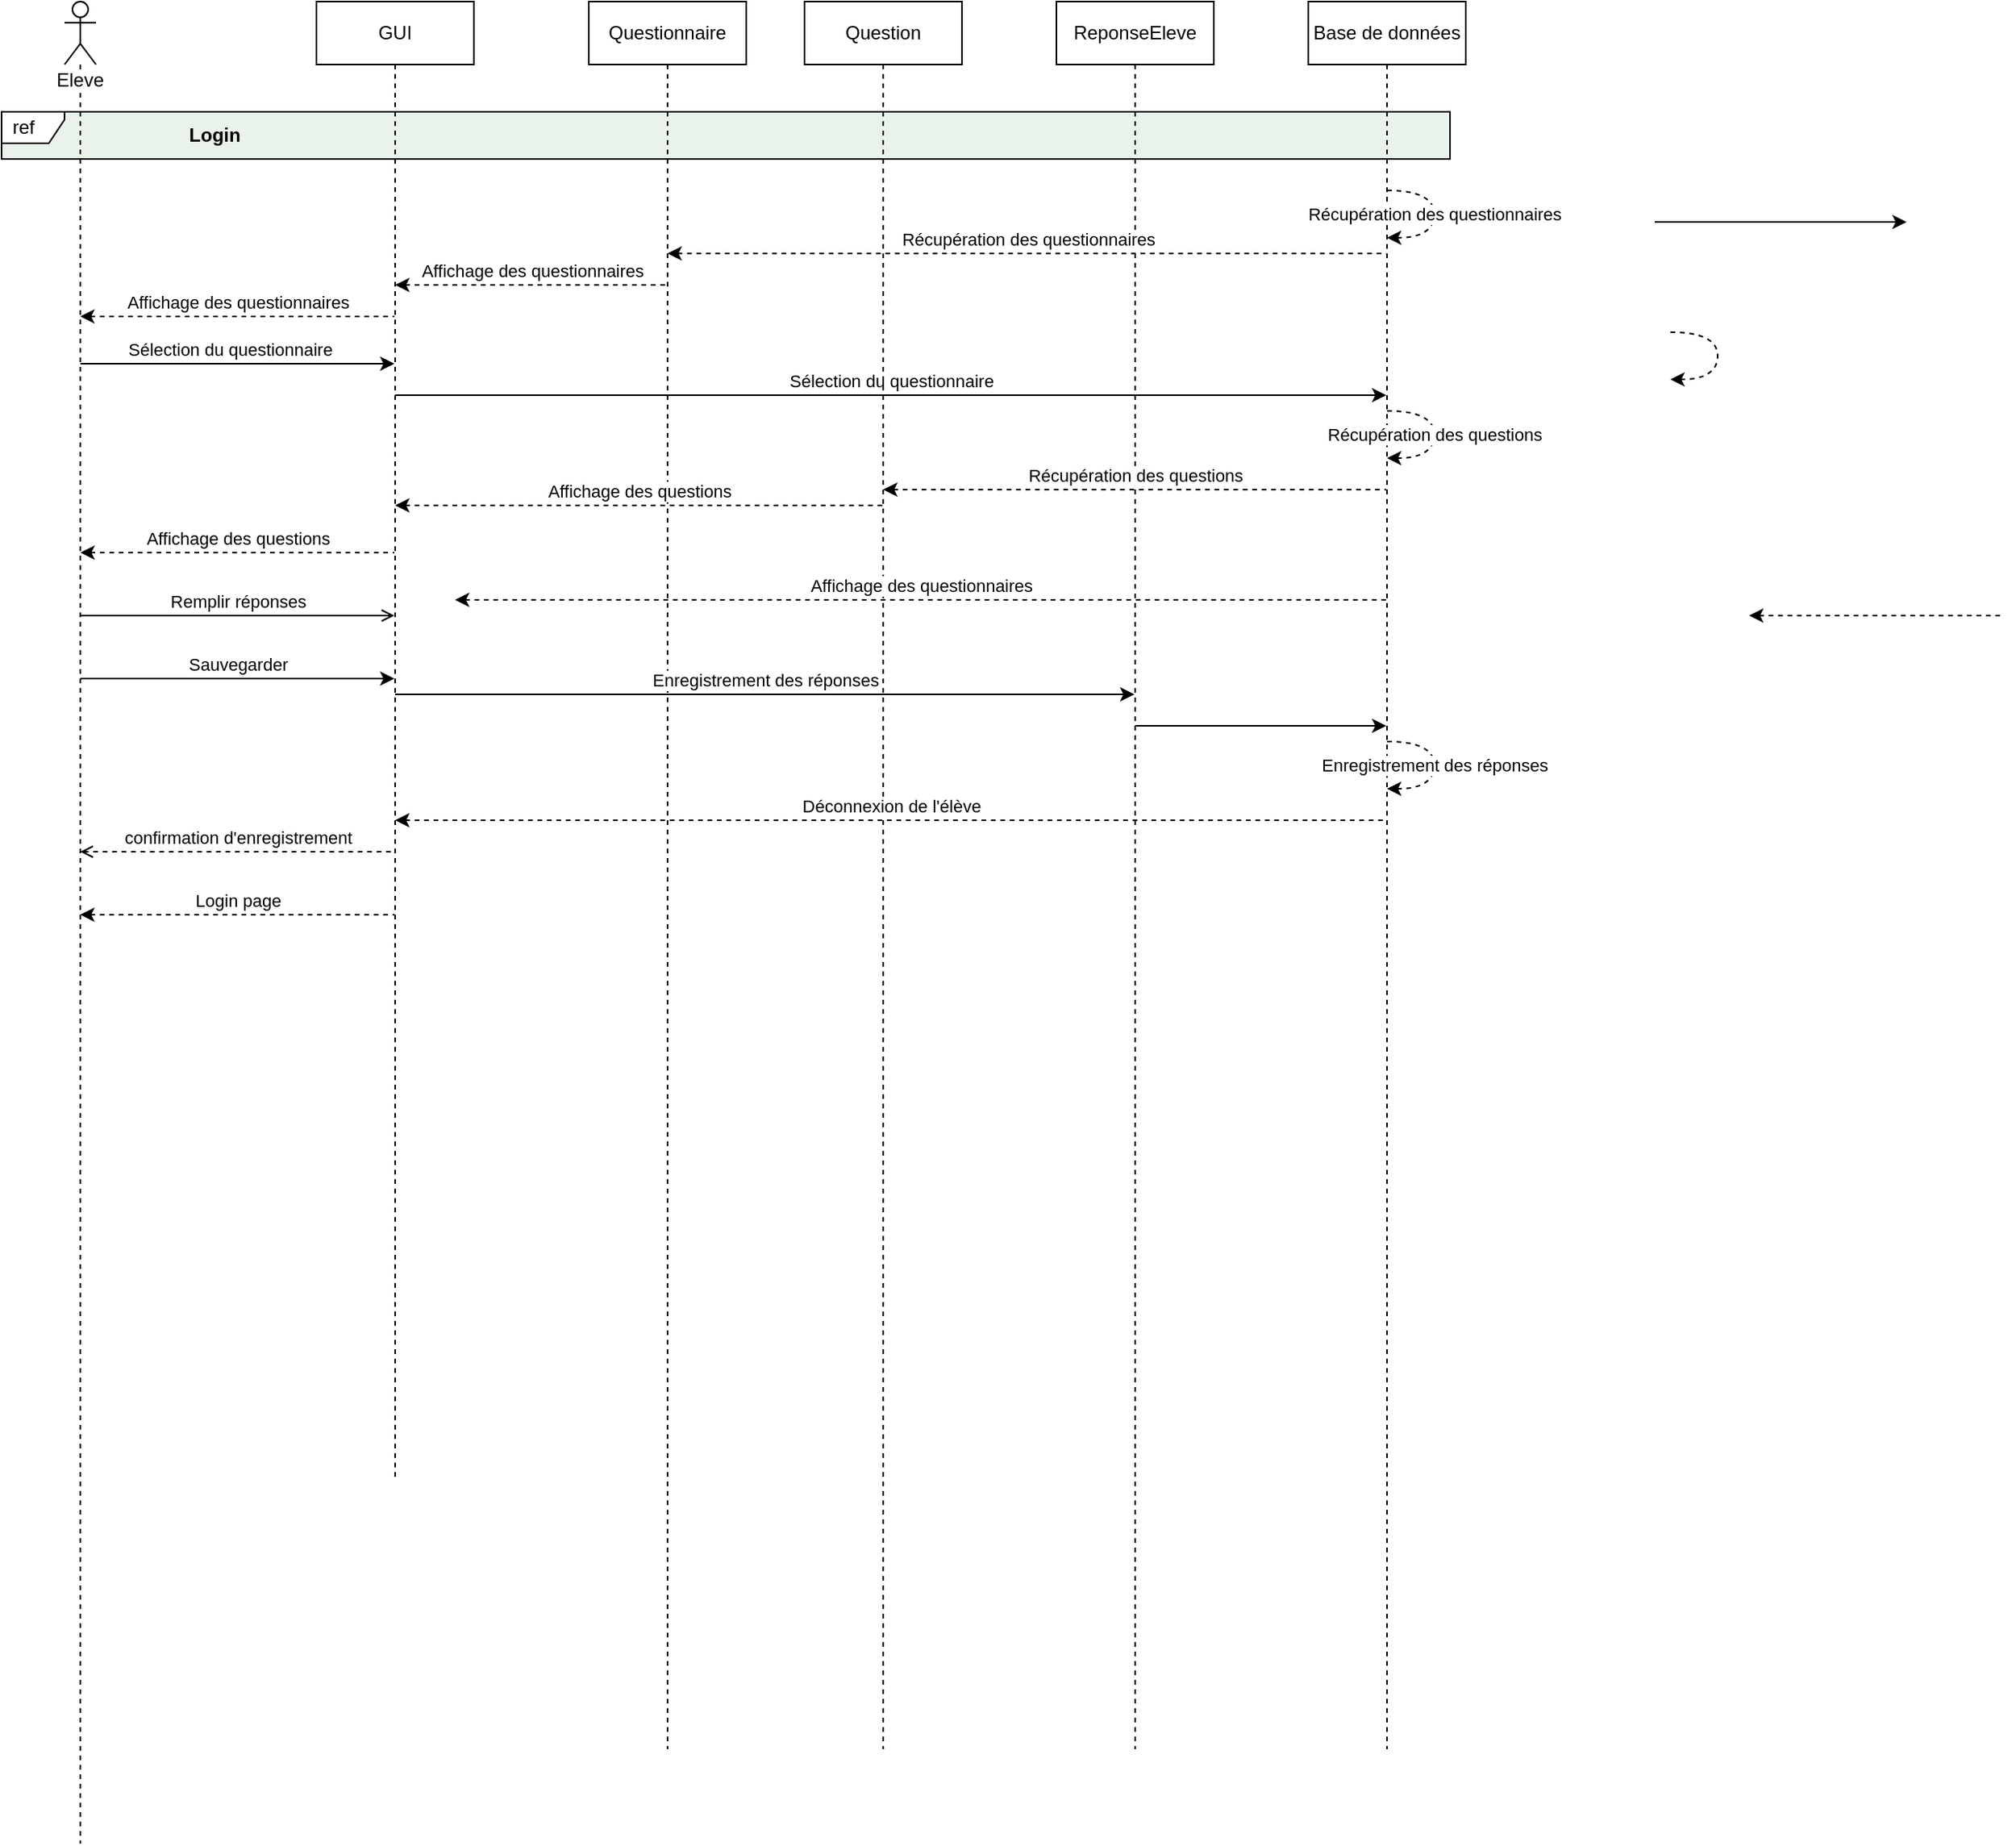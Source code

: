 <mxfile version="19.0.3" type="github">
  <diagram id="MVh3Rx72_5xmh219oFLw" name="Page-1">
    <mxGraphModel dx="2234" dy="571" grid="1" gridSize="10" guides="1" tooltips="1" connect="1" arrows="1" fold="1" page="1" pageScale="1" pageWidth="827" pageHeight="1169" math="0" shadow="0">
      <root>
        <mxCell id="0" />
        <mxCell id="1" parent="0" />
        <mxCell id="uzrrQvRwDsT_Gd7-vhzl-54" value="" style="rounded=0;whiteSpace=wrap;html=1;labelBackgroundColor=default;fillColor=#d5e8d4;strokeColor=#82b366;opacity=50;" vertex="1" parent="1">
          <mxGeometry x="-60" y="120" width="920" height="30" as="geometry" />
        </mxCell>
        <mxCell id="uzrrQvRwDsT_Gd7-vhzl-1" value="Eleve" style="shape=umlLifeline;participant=umlActor;perimeter=lifelinePerimeter;whiteSpace=wrap;html=1;container=1;collapsible=0;recursiveResize=0;verticalAlign=top;spacingTop=36;outlineConnect=0;labelBackgroundColor=default;" vertex="1" parent="1">
          <mxGeometry x="-20" y="50" width="20" height="1170" as="geometry" />
        </mxCell>
        <mxCell id="uzrrQvRwDsT_Gd7-vhzl-4" value="Base de données" style="shape=umlLifeline;perimeter=lifelinePerimeter;whiteSpace=wrap;html=1;container=1;collapsible=0;recursiveResize=0;outlineConnect=0;labelBackgroundColor=default;" vertex="1" parent="1">
          <mxGeometry x="770" y="50" width="100" height="1110" as="geometry" />
        </mxCell>
        <mxCell id="uzrrQvRwDsT_Gd7-vhzl-23" value="Récupération des questions" style="curved=1;endArrow=classic;html=1;rounded=0;dashed=1;" edge="1" parent="uzrrQvRwDsT_Gd7-vhzl-4">
          <mxGeometry width="50" height="50" relative="1" as="geometry">
            <mxPoint x="50" y="260" as="sourcePoint" />
            <mxPoint x="50" y="290" as="targetPoint" />
            <Array as="points">
              <mxPoint x="80" y="260" />
              <mxPoint x="80" y="290" />
            </Array>
          </mxGeometry>
        </mxCell>
        <mxCell id="uzrrQvRwDsT_Gd7-vhzl-29" value="Récupération des questionnaires" style="curved=1;endArrow=classic;html=1;rounded=0;dashed=1;" edge="1" parent="uzrrQvRwDsT_Gd7-vhzl-4">
          <mxGeometry width="50" height="50" relative="1" as="geometry">
            <mxPoint x="50" y="120" as="sourcePoint" />
            <mxPoint x="50" y="150" as="targetPoint" />
            <Array as="points">
              <mxPoint x="80" y="120" />
              <mxPoint x="80" y="150" />
            </Array>
          </mxGeometry>
        </mxCell>
        <mxCell id="uzrrQvRwDsT_Gd7-vhzl-33" value="Enregistrement des réponses" style="curved=1;endArrow=classic;html=1;rounded=0;dashed=1;" edge="1" parent="uzrrQvRwDsT_Gd7-vhzl-4">
          <mxGeometry width="50" height="50" relative="1" as="geometry">
            <mxPoint x="50" y="470" as="sourcePoint" />
            <mxPoint x="50" y="500" as="targetPoint" />
            <Array as="points">
              <mxPoint x="80" y="470" />
              <mxPoint x="80" y="500" />
            </Array>
          </mxGeometry>
        </mxCell>
        <mxCell id="uzrrQvRwDsT_Gd7-vhzl-5" value="" style="endArrow=classic;html=1;rounded=0;verticalAlign=bottom;" edge="1" parent="1">
          <mxGeometry width="50" height="50" relative="1" as="geometry">
            <mxPoint x="990" y="190" as="sourcePoint" />
            <mxPoint x="1150" y="190" as="targetPoint" />
          </mxGeometry>
        </mxCell>
        <mxCell id="uzrrQvRwDsT_Gd7-vhzl-6" value="" style="endArrow=none;html=1;rounded=0;verticalAlign=bottom;endFill=0;startArrow=classic;startFill=1;dashed=1;" edge="1" parent="1">
          <mxGeometry width="50" height="50" relative="1" as="geometry">
            <mxPoint x="1050" y="440" as="sourcePoint" />
            <mxPoint x="1210" y="440" as="targetPoint" />
          </mxGeometry>
        </mxCell>
        <mxCell id="uzrrQvRwDsT_Gd7-vhzl-13" value="" style="curved=1;endArrow=classic;html=1;rounded=0;dashed=1;" edge="1" parent="1">
          <mxGeometry width="50" height="50" relative="1" as="geometry">
            <mxPoint x="1000" y="260" as="sourcePoint" />
            <mxPoint x="1000" y="290" as="targetPoint" />
            <Array as="points">
              <mxPoint x="1030" y="260" />
              <mxPoint x="1030" y="290" />
            </Array>
          </mxGeometry>
        </mxCell>
        <mxCell id="uzrrQvRwDsT_Gd7-vhzl-17" value="GUI" style="shape=umlLifeline;perimeter=lifelinePerimeter;whiteSpace=wrap;html=1;container=1;collapsible=0;recursiveResize=0;outlineConnect=0;labelBackgroundColor=default;" vertex="1" parent="1">
          <mxGeometry x="140" y="50" width="100" height="940" as="geometry" />
        </mxCell>
        <mxCell id="uzrrQvRwDsT_Gd7-vhzl-21" value="Sélection du questionnaire" style="endArrow=classic;html=1;rounded=0;verticalAlign=bottom;" edge="1" parent="1" target="uzrrQvRwDsT_Gd7-vhzl-17">
          <mxGeometry x="-0.05" width="50" height="50" relative="1" as="geometry">
            <mxPoint x="-9.9" y="280" as="sourcePoint" />
            <mxPoint x="219.5" y="280" as="targetPoint" />
            <mxPoint as="offset" />
            <Array as="points">
              <mxPoint x="80" y="280" />
            </Array>
          </mxGeometry>
        </mxCell>
        <mxCell id="uzrrQvRwDsT_Gd7-vhzl-27" value="Affichage des questions" style="endArrow=none;html=1;rounded=0;verticalAlign=bottom;endFill=0;startArrow=classic;startFill=1;dashed=1;" edge="1" parent="1" target="uzrrQvRwDsT_Gd7-vhzl-17">
          <mxGeometry width="50" height="50" relative="1" as="geometry">
            <mxPoint x="-9.9" y="400" as="sourcePoint" />
            <mxPoint x="219.5" y="400" as="targetPoint" />
            <Array as="points">
              <mxPoint x="60" y="400" />
              <mxPoint x="130" y="400" />
            </Array>
          </mxGeometry>
        </mxCell>
        <mxCell id="uzrrQvRwDsT_Gd7-vhzl-28" value="Remplir réponses" style="endArrow=open;html=1;rounded=0;verticalAlign=bottom;endFill=0;" edge="1" parent="1" target="uzrrQvRwDsT_Gd7-vhzl-17">
          <mxGeometry width="50" height="50" relative="1" as="geometry">
            <mxPoint x="-9.9" y="440" as="sourcePoint" />
            <mxPoint x="219.5" y="440" as="targetPoint" />
            <Array as="points">
              <mxPoint x="20" y="440" />
              <mxPoint x="60" y="440" />
            </Array>
          </mxGeometry>
        </mxCell>
        <mxCell id="uzrrQvRwDsT_Gd7-vhzl-22" value="Sélection du questionnaire" style="endArrow=classic;html=1;rounded=0;verticalAlign=bottom;" edge="1" parent="1" source="uzrrQvRwDsT_Gd7-vhzl-17">
          <mxGeometry width="50" height="50" relative="1" as="geometry">
            <mxPoint x="220.1" y="300" as="sourcePoint" />
            <mxPoint x="819.5" y="300" as="targetPoint" />
            <Array as="points">
              <mxPoint x="450" y="300" />
            </Array>
          </mxGeometry>
        </mxCell>
        <mxCell id="uzrrQvRwDsT_Gd7-vhzl-31" value="Sauvegarder" style="endArrow=classic;html=1;rounded=0;verticalAlign=bottom;endFill=1;" edge="1" parent="1" target="uzrrQvRwDsT_Gd7-vhzl-17">
          <mxGeometry width="50" height="50" relative="1" as="geometry">
            <mxPoint x="-9.9" y="480" as="sourcePoint" />
            <mxPoint x="219.5" y="480" as="targetPoint" />
            <Array as="points">
              <mxPoint x="70" y="480" />
            </Array>
          </mxGeometry>
        </mxCell>
        <mxCell id="uzrrQvRwDsT_Gd7-vhzl-34" value="Affichage des questionnaires" style="endArrow=none;html=1;rounded=0;verticalAlign=bottom;endFill=0;startArrow=classic;startFill=1;dashed=1;" edge="1" parent="1" source="uzrrQvRwDsT_Gd7-vhzl-1" target="uzrrQvRwDsT_Gd7-vhzl-17">
          <mxGeometry width="50" height="50" relative="1" as="geometry">
            <mxPoint x="-9.9" y="290" as="sourcePoint" />
            <mxPoint x="219.5" y="290" as="targetPoint" />
            <Array as="points">
              <mxPoint x="20" y="250" />
              <mxPoint x="140" y="250" />
            </Array>
          </mxGeometry>
        </mxCell>
        <mxCell id="uzrrQvRwDsT_Gd7-vhzl-37" value="ref" style="shape=umlFrame;whiteSpace=wrap;html=1;width=40;height=20;boundedLbl=1;verticalAlign=middle;align=left;spacingLeft=5;labelBackgroundColor=default;swimlaneFillColor=none;" vertex="1" parent="1">
          <mxGeometry x="-60" y="120" width="920" height="30" as="geometry" />
        </mxCell>
        <mxCell id="uzrrQvRwDsT_Gd7-vhzl-38" value="Login" style="text;html=1;align=center;verticalAlign=middle;resizable=0;points=[];autosize=1;strokeColor=none;fillColor=none;fontStyle=1" vertex="1" parent="1">
          <mxGeometry x="50" y="125" width="50" height="20" as="geometry" />
        </mxCell>
        <mxCell id="uzrrQvRwDsT_Gd7-vhzl-40" value="Question" style="shape=umlLifeline;perimeter=lifelinePerimeter;whiteSpace=wrap;html=1;container=1;collapsible=0;recursiveResize=0;outlineConnect=0;labelBackgroundColor=default;" vertex="1" parent="1">
          <mxGeometry x="450" y="50" width="100" height="1110" as="geometry" />
        </mxCell>
        <mxCell id="uzrrQvRwDsT_Gd7-vhzl-44" value="Questionnaire" style="shape=umlLifeline;perimeter=lifelinePerimeter;whiteSpace=wrap;html=1;container=1;collapsible=0;recursiveResize=0;outlineConnect=0;labelBackgroundColor=default;" vertex="1" parent="1">
          <mxGeometry x="313" y="50" width="100" height="1110" as="geometry" />
        </mxCell>
        <mxCell id="uzrrQvRwDsT_Gd7-vhzl-45" value="ReponseEleve" style="shape=umlLifeline;perimeter=lifelinePerimeter;whiteSpace=wrap;html=1;container=1;collapsible=0;recursiveResize=0;outlineConnect=0;labelBackgroundColor=default;" vertex="1" parent="1">
          <mxGeometry x="610" y="50" width="100" height="1110" as="geometry" />
        </mxCell>
        <mxCell id="uzrrQvRwDsT_Gd7-vhzl-20" value="Affichage des questionnaires" style="endArrow=none;html=1;rounded=0;verticalAlign=bottom;endFill=0;startArrow=classic;startFill=1;dashed=1;" edge="1" parent="uzrrQvRwDsT_Gd7-vhzl-45" target="uzrrQvRwDsT_Gd7-vhzl-4">
          <mxGeometry width="50" height="50" relative="1" as="geometry">
            <mxPoint x="-382.0" y="380" as="sourcePoint" />
            <mxPoint x="217.4" y="380" as="targetPoint" />
            <Array as="points">
              <mxPoint x="-342.1" y="380" />
            </Array>
          </mxGeometry>
        </mxCell>
        <mxCell id="uzrrQvRwDsT_Gd7-vhzl-46" value="Récupération des questionnaires" style="endArrow=none;html=1;rounded=0;verticalAlign=bottom;endFill=0;startArrow=classic;startFill=1;dashed=1;" edge="1" parent="1" source="uzrrQvRwDsT_Gd7-vhzl-44" target="uzrrQvRwDsT_Gd7-vhzl-4">
          <mxGeometry width="50" height="50" relative="1" as="geometry">
            <mxPoint x="620" y="210" as="sourcePoint" />
            <mxPoint x="780" y="210" as="targetPoint" />
            <Array as="points">
              <mxPoint x="680" y="210" />
            </Array>
          </mxGeometry>
        </mxCell>
        <mxCell id="uzrrQvRwDsT_Gd7-vhzl-47" value="Affichage des questionnaires" style="endArrow=none;html=1;rounded=0;verticalAlign=bottom;endFill=0;startArrow=classic;startFill=1;dashed=1;" edge="1" parent="1" source="uzrrQvRwDsT_Gd7-vhzl-17" target="uzrrQvRwDsT_Gd7-vhzl-44">
          <mxGeometry width="50" height="50" relative="1" as="geometry">
            <mxPoint x="170" y="230" as="sourcePoint" />
            <mxPoint x="330" y="230" as="targetPoint" />
            <Array as="points">
              <mxPoint x="340" y="230" />
            </Array>
          </mxGeometry>
        </mxCell>
        <mxCell id="uzrrQvRwDsT_Gd7-vhzl-48" value="Récupération des questions" style="endArrow=none;html=1;rounded=0;verticalAlign=bottom;endFill=0;startArrow=classic;startFill=1;dashed=1;" edge="1" parent="1" source="uzrrQvRwDsT_Gd7-vhzl-40" target="uzrrQvRwDsT_Gd7-vhzl-4">
          <mxGeometry width="50" height="50" relative="1" as="geometry">
            <mxPoint x="480" y="350" as="sourcePoint" />
            <mxPoint x="640" y="350" as="targetPoint" />
            <Array as="points">
              <mxPoint x="740" y="360" />
            </Array>
          </mxGeometry>
        </mxCell>
        <mxCell id="uzrrQvRwDsT_Gd7-vhzl-49" value="Affichage des questions" style="endArrow=none;html=1;rounded=0;verticalAlign=bottom;endFill=0;startArrow=classic;startFill=1;dashed=1;" edge="1" parent="1" source="uzrrQvRwDsT_Gd7-vhzl-17" target="uzrrQvRwDsT_Gd7-vhzl-40">
          <mxGeometry width="50" height="50" relative="1" as="geometry">
            <mxPoint x="320" y="380" as="sourcePoint" />
            <mxPoint x="480" y="380" as="targetPoint" />
            <Array as="points">
              <mxPoint x="300" y="370" />
            </Array>
          </mxGeometry>
        </mxCell>
        <mxCell id="uzrrQvRwDsT_Gd7-vhzl-50" value="Enregistrement des réponses" style="endArrow=classic;html=1;rounded=0;verticalAlign=bottom;" edge="1" parent="1" source="uzrrQvRwDsT_Gd7-vhzl-17" target="uzrrQvRwDsT_Gd7-vhzl-45">
          <mxGeometry width="50" height="50" relative="1" as="geometry">
            <mxPoint x="200" y="510" as="sourcePoint" />
            <mxPoint x="360" y="510" as="targetPoint" />
            <Array as="points">
              <mxPoint x="560" y="490" />
            </Array>
          </mxGeometry>
        </mxCell>
        <mxCell id="uzrrQvRwDsT_Gd7-vhzl-51" value="" style="endArrow=classic;html=1;rounded=0;verticalAlign=bottom;" edge="1" parent="1" source="uzrrQvRwDsT_Gd7-vhzl-45" target="uzrrQvRwDsT_Gd7-vhzl-4">
          <mxGeometry width="50" height="50" relative="1" as="geometry">
            <mxPoint x="700" y="510" as="sourcePoint" />
            <mxPoint x="850" y="510" as="targetPoint" />
            <Array as="points">
              <mxPoint x="760" y="510" />
            </Array>
          </mxGeometry>
        </mxCell>
        <mxCell id="uzrrQvRwDsT_Gd7-vhzl-52" value="Déconnexion de l&#39;élève" style="endArrow=none;html=1;rounded=0;verticalAlign=bottom;endFill=0;startArrow=classic;startFill=1;dashed=1;" edge="1" parent="1" source="uzrrQvRwDsT_Gd7-vhzl-17" target="uzrrQvRwDsT_Gd7-vhzl-4">
          <mxGeometry width="50" height="50" relative="1" as="geometry">
            <mxPoint x="600" y="590" as="sourcePoint" />
            <mxPoint x="760" y="590" as="targetPoint" />
            <Array as="points">
              <mxPoint x="450" y="570" />
            </Array>
          </mxGeometry>
        </mxCell>
        <mxCell id="uzrrQvRwDsT_Gd7-vhzl-55" value="confirmation d&#39;enregistrement" style="endArrow=none;html=1;rounded=0;verticalAlign=bottom;endFill=0;startArrow=open;startFill=0;dashed=1;" edge="1" parent="1" source="uzrrQvRwDsT_Gd7-vhzl-1" target="uzrrQvRwDsT_Gd7-vhzl-17">
          <mxGeometry width="50" height="50" relative="1" as="geometry">
            <mxPoint x="20" y="590" as="sourcePoint" />
            <mxPoint x="180" y="590" as="targetPoint" />
            <Array as="points">
              <mxPoint x="130" y="590" />
            </Array>
          </mxGeometry>
        </mxCell>
        <mxCell id="uzrrQvRwDsT_Gd7-vhzl-57" value="Login page" style="endArrow=none;html=1;rounded=0;verticalAlign=bottom;endFill=0;startArrow=classic;startFill=1;dashed=1;" edge="1" parent="1" source="uzrrQvRwDsT_Gd7-vhzl-1" target="uzrrQvRwDsT_Gd7-vhzl-17">
          <mxGeometry width="50" height="50" relative="1" as="geometry">
            <mxPoint x="20" y="660" as="sourcePoint" />
            <mxPoint x="180" y="660" as="targetPoint" />
            <Array as="points">
              <mxPoint x="140" y="630" />
            </Array>
          </mxGeometry>
        </mxCell>
      </root>
    </mxGraphModel>
  </diagram>
</mxfile>
